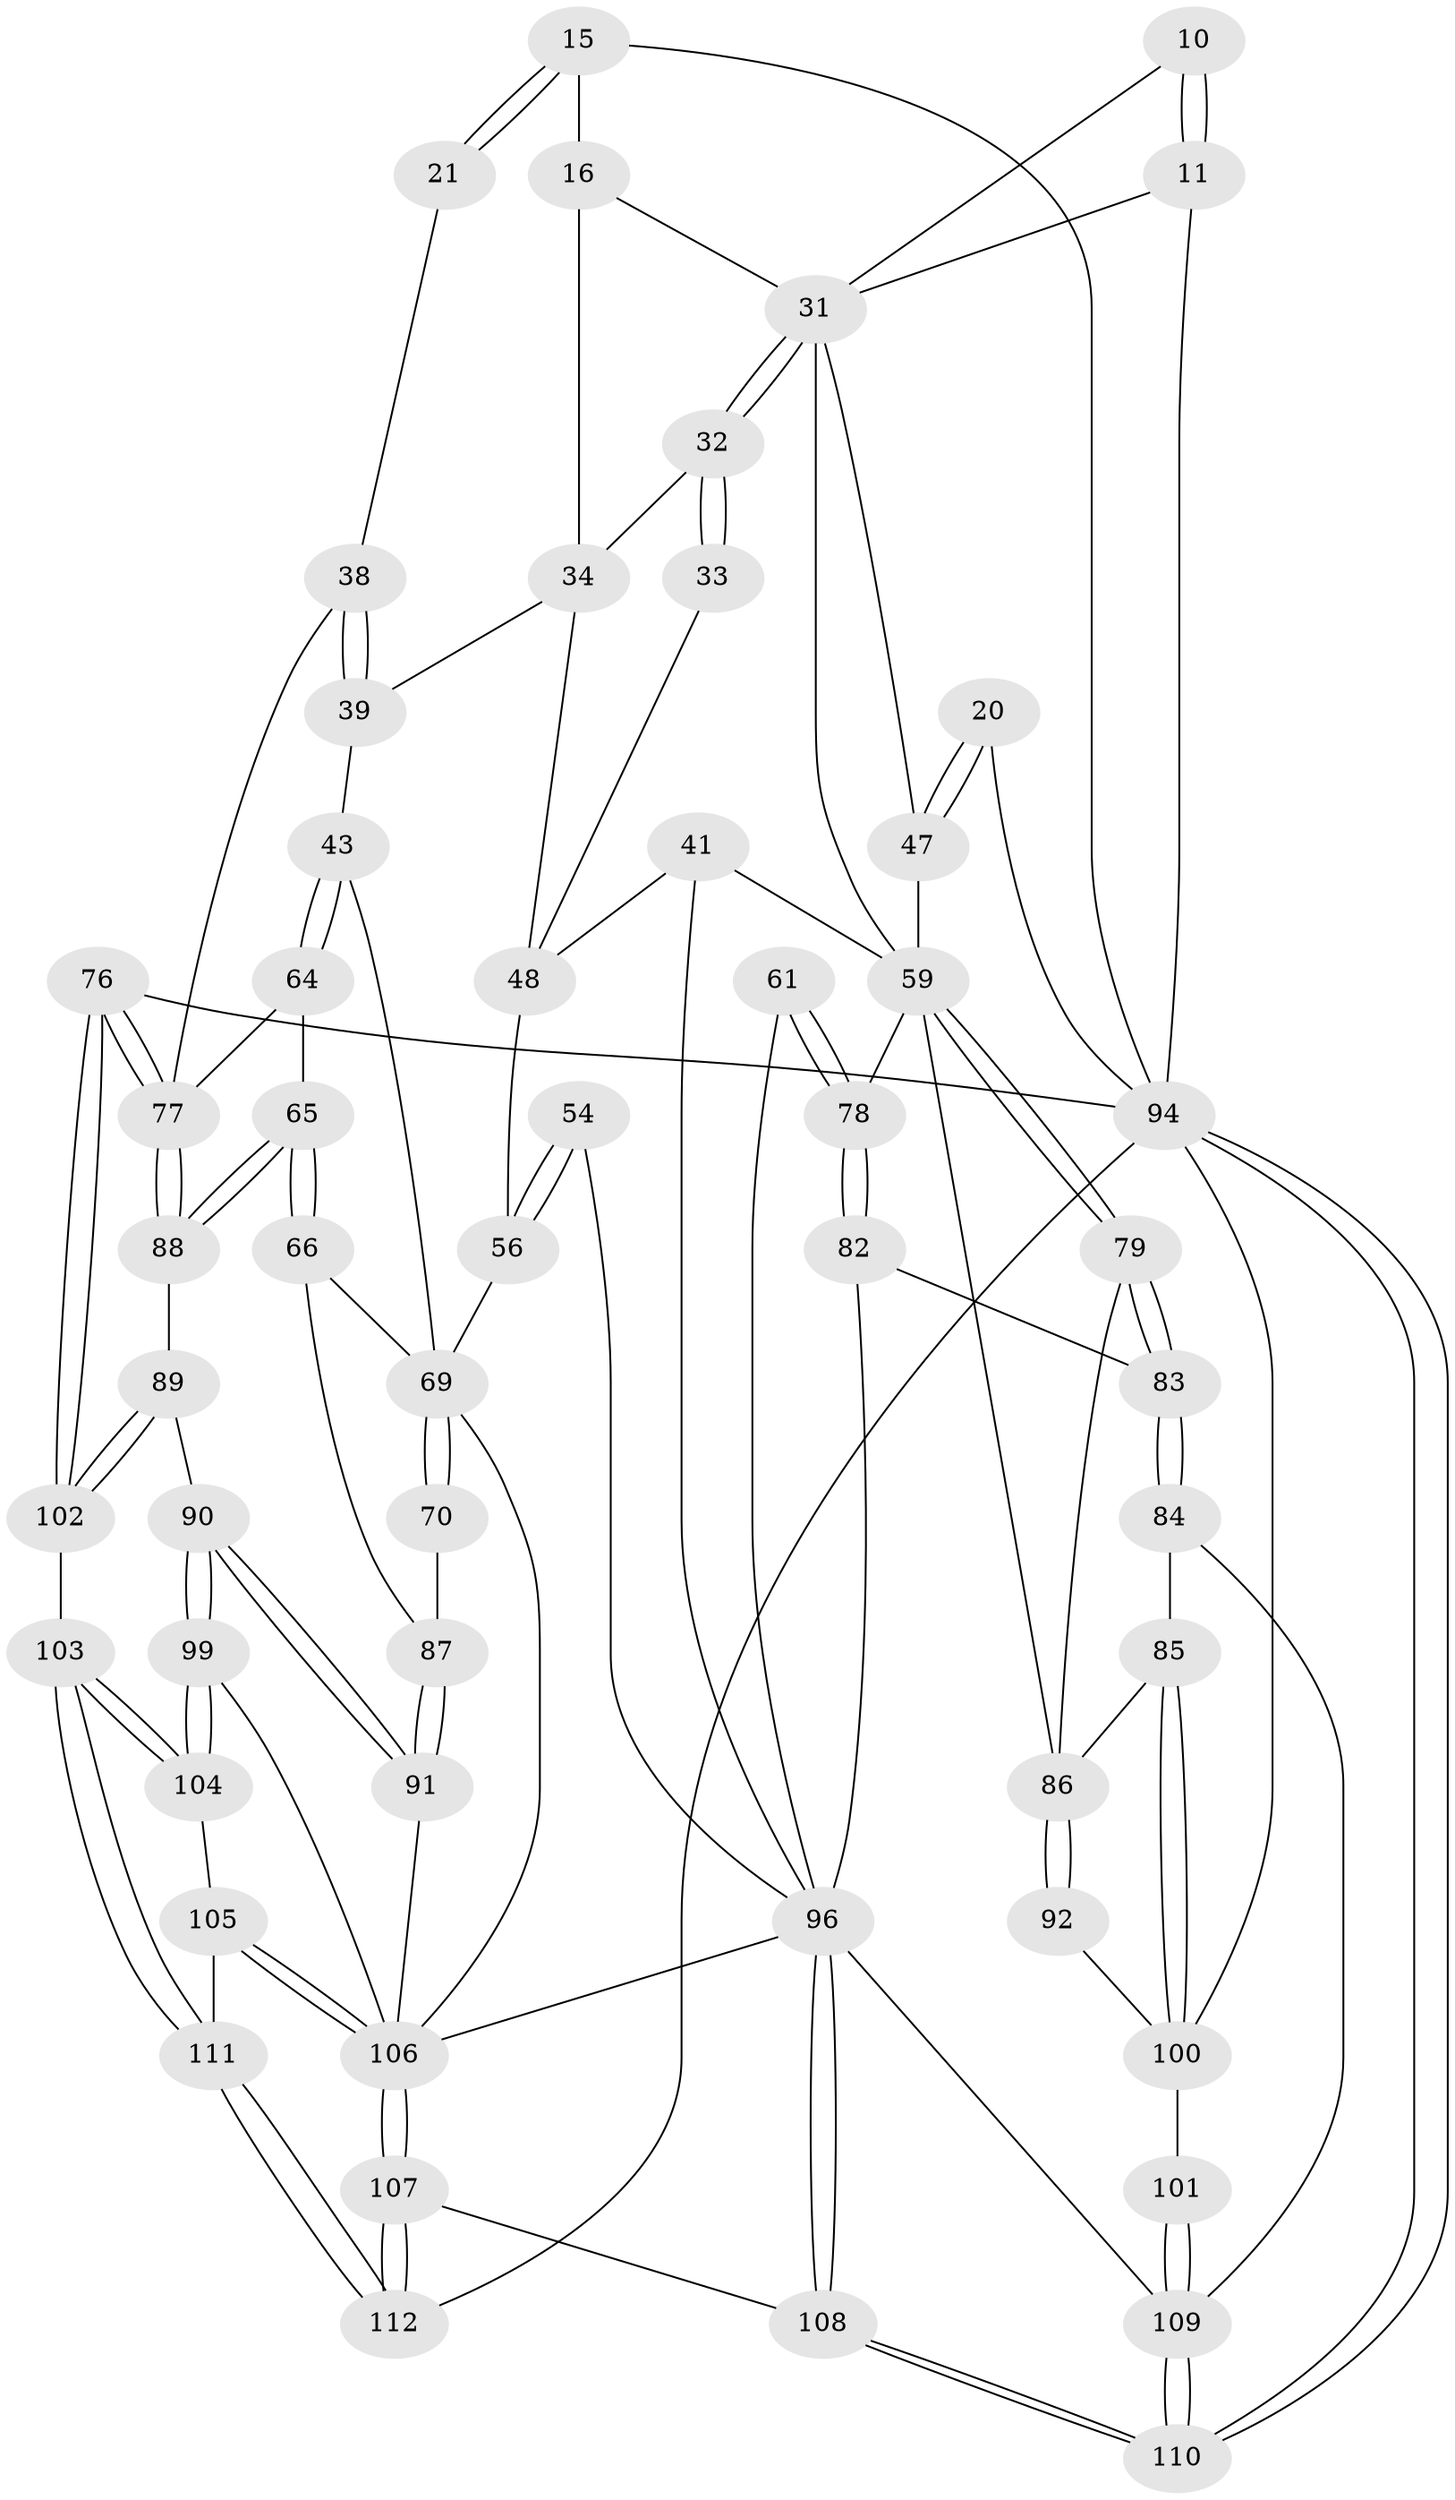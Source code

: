 // original degree distribution, {3: 0.026785714285714284, 4: 0.24107142857142858, 6: 0.24107142857142858, 5: 0.49107142857142855}
// Generated by graph-tools (version 1.1) at 2025/05/03/04/25 22:05:17]
// undirected, 56 vertices, 129 edges
graph export_dot {
graph [start="1"]
  node [color=gray90,style=filled];
  10 [pos="+0.4751948945237166+0.09777007388259464"];
  11 [pos="+0.2887647533675147+0.1354748989053883",super="+7"];
  15 [pos="+0.8780775922514724+0.14548393109597893",super="+4"];
  16 [pos="+0.7863014484080737+0.27245271312516056",super="+12"];
  20 [pos="+0+0"];
  21 [pos="+1+0.32844346519993556"];
  31 [pos="+0.43246055529047445+0.4113639848472356",super="+28"];
  32 [pos="+0.4896471761532918+0.3593356758809473",super="+27+26+24"];
  33 [pos="+0.5921221610425594+0.3514435312269743"];
  34 [pos="+0.7850321675590819+0.293192398231612",super="+22+23+14"];
  38 [pos="+1+0.3384779357513596"];
  39 [pos="+0.888968952272576+0.3575254425452887"];
  41 [pos="+0.5160484179333023+0.5034102308508813"];
  43 [pos="+0.8757353780797748+0.5218102976967852"];
  47 [pos="+0+0.5146574857430943",super="+30+19+29"];
  48 [pos="+0.6645820547477653+0.43589008876868457",super="+40"];
  54 [pos="+0.6095352148684476+0.5533078684060894"];
  56 [pos="+0.679905743512116+0.5880535432078111",super="+45+49"];
  59 [pos="+0.20516829462758654+0.6015405810682446",super="+51+53+52"];
  61 [pos="+0.38225134297696095+0.6498440128814147"];
  64 [pos="+0.9839812606511797+0.5736298662067167"];
  65 [pos="+0.8966353120080897+0.6796537291729745"];
  66 [pos="+0.875542077616642+0.6755804135873079"];
  69 [pos="+0.7086747255747113+0.6986883807519154",super="+63+62+67+44"];
  70 [pos="+0.7968250773118986+0.6752937917119113"];
  76 [pos="+1+0.7481425924311482"];
  77 [pos="+1+0.6419450010689041",super="+68"];
  78 [pos="+0.30763595466525057+0.7334530158352691",super="+58+57"];
  79 [pos="+0.19739484848457525+0.6155573806122836"];
  82 [pos="+0.3067961181153266+0.7358049061722933"];
  83 [pos="+0.24310709208867262+0.7576934069872014"];
  84 [pos="+0.2176159864265106+0.7794789950734623"];
  85 [pos="+0.1478030669025084+0.7713437577127504"];
  86 [pos="+0.10656251952032188+0.7300514534946158",super="+81"];
  87 [pos="+0.8155341103898414+0.6777130776420072"];
  88 [pos="+0.9051968715790184+0.7158036429012541"];
  89 [pos="+0.9155129001727043+0.7913955900221916"];
  90 [pos="+0.8909432675878297+0.7926341850956217"];
  91 [pos="+0.8551119873043773+0.7723691849108283"];
  92 [pos="+0+0.6941412437614646"];
  94 [pos="+0+1",super="+5+75"];
  96 [pos="+0.38709075812515+0.8598051277811476",super="+95+74+60+55"];
  99 [pos="+0.7997317505902833+0.843826679611253"];
  100 [pos="+0.11214924502752953+0.9126764886396046",super="+93"];
  101 [pos="+0.20701996288016777+0.9270132188728603"];
  102 [pos="+0.9388490762993148+0.8083974778195783"];
  103 [pos="+0.9097729023267689+0.9537340936217908"];
  104 [pos="+0.8023059293431807+0.8832784492022245"];
  105 [pos="+0.7090252162482712+0.9600889725826117"];
  106 [pos="+0.6257706349286593+0.9921693879504115",super="+73+72+71"];
  107 [pos="+0.5933598902931415+1"];
  108 [pos="+0.45698594980495444+1"];
  109 [pos="+0.2730284787553073+1",super="+97+98"];
  110 [pos="+0.30289976795396895+1"];
  111 [pos="+0.9151935197781834+0.9774359780245796"];
  112 [pos="+1+1"];
  10 -- 11 [weight=2];
  10 -- 11;
  10 -- 31;
  11 -- 94;
  11 -- 31;
  15 -- 16 [weight=2];
  15 -- 21 [weight=2];
  15 -- 21;
  15 -- 94 [weight=2];
  16 -- 34 [weight=3];
  16 -- 31;
  20 -- 47 [weight=2];
  20 -- 47;
  20 -- 94;
  21 -- 38;
  31 -- 32 [weight=2];
  31 -- 32;
  31 -- 47 [weight=2];
  31 -- 59;
  32 -- 33 [weight=2];
  32 -- 33;
  32 -- 34 [weight=2];
  33 -- 48;
  34 -- 39;
  34 -- 48;
  38 -- 39;
  38 -- 39;
  38 -- 77;
  39 -- 43;
  41 -- 96;
  41 -- 59;
  41 -- 48;
  43 -- 64;
  43 -- 64;
  43 -- 69;
  47 -- 59 [weight=2];
  48 -- 56 [weight=2];
  54 -- 56 [weight=2];
  54 -- 56;
  54 -- 96;
  56 -- 69 [weight=2];
  59 -- 79;
  59 -- 79;
  59 -- 78 [weight=2];
  59 -- 86;
  61 -- 78 [weight=2];
  61 -- 78;
  61 -- 96;
  64 -- 65;
  64 -- 77;
  65 -- 66;
  65 -- 66;
  65 -- 88;
  65 -- 88;
  66 -- 87;
  66 -- 69;
  69 -- 70 [weight=2];
  69 -- 70;
  69 -- 106;
  70 -- 87;
  76 -- 77;
  76 -- 77;
  76 -- 102;
  76 -- 102;
  76 -- 94;
  77 -- 88;
  77 -- 88;
  78 -- 82;
  78 -- 82;
  79 -- 83;
  79 -- 83;
  79 -- 86;
  82 -- 83;
  82 -- 96;
  83 -- 84;
  83 -- 84;
  84 -- 85;
  84 -- 109;
  85 -- 86;
  85 -- 100;
  85 -- 100;
  86 -- 92 [weight=2];
  86 -- 92;
  87 -- 91;
  87 -- 91;
  88 -- 89;
  89 -- 90;
  89 -- 102;
  89 -- 102;
  90 -- 91;
  90 -- 91;
  90 -- 99;
  90 -- 99;
  91 -- 106;
  92 -- 100;
  94 -- 110;
  94 -- 110;
  94 -- 112;
  94 -- 100;
  96 -- 108;
  96 -- 108;
  96 -- 109;
  96 -- 106;
  99 -- 104;
  99 -- 104;
  99 -- 106;
  100 -- 101;
  101 -- 109 [weight=2];
  101 -- 109;
  102 -- 103;
  103 -- 104;
  103 -- 104;
  103 -- 111;
  103 -- 111;
  104 -- 105;
  105 -- 106;
  105 -- 106;
  105 -- 111;
  106 -- 107;
  106 -- 107;
  107 -- 108;
  107 -- 112;
  107 -- 112;
  108 -- 110;
  108 -- 110;
  109 -- 110;
  109 -- 110;
  111 -- 112;
  111 -- 112;
}
